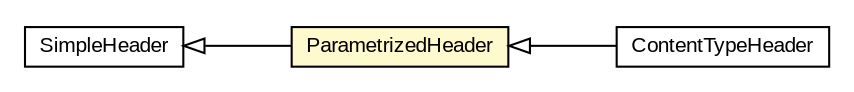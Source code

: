 #!/usr/local/bin/dot
#
# Class diagram 
# Generated by UMLGraph version R5_6-24-gf6e263 (http://www.umlgraph.org/)
#

digraph G {
	edge [fontname="arial",fontsize=10,labelfontname="arial",labelfontsize=10];
	node [fontname="arial",fontsize=10,shape=plaintext];
	nodesep=0.25;
	ranksep=0.5;
	rankdir=LR;
	// io.reinert.requestor.header.SimpleHeader
	c7756 [label=<<table title="io.reinert.requestor.header.SimpleHeader" border="0" cellborder="1" cellspacing="0" cellpadding="2" port="p" href="./SimpleHeader.html">
		<tr><td><table border="0" cellspacing="0" cellpadding="1">
<tr><td align="center" balign="center"> SimpleHeader </td></tr>
		</table></td></tr>
		</table>>, URL="./SimpleHeader.html", fontname="arial", fontcolor="black", fontsize=10.0];
	// io.reinert.requestor.header.ParametrizedHeader
	c7759 [label=<<table title="io.reinert.requestor.header.ParametrizedHeader" border="0" cellborder="1" cellspacing="0" cellpadding="2" port="p" bgcolor="lemonChiffon" href="./ParametrizedHeader.html">
		<tr><td><table border="0" cellspacing="0" cellpadding="1">
<tr><td align="center" balign="center"> ParametrizedHeader </td></tr>
		</table></td></tr>
		</table>>, URL="./ParametrizedHeader.html", fontname="arial", fontcolor="black", fontsize=10.0];
	// io.reinert.requestor.header.ContentTypeHeader
	c7764 [label=<<table title="io.reinert.requestor.header.ContentTypeHeader" border="0" cellborder="1" cellspacing="0" cellpadding="2" port="p" href="./ContentTypeHeader.html">
		<tr><td><table border="0" cellspacing="0" cellpadding="1">
<tr><td align="center" balign="center"> ContentTypeHeader </td></tr>
		</table></td></tr>
		</table>>, URL="./ContentTypeHeader.html", fontname="arial", fontcolor="black", fontsize=10.0];
	//io.reinert.requestor.header.ParametrizedHeader extends io.reinert.requestor.header.SimpleHeader
	c7756:p -> c7759:p [dir=back,arrowtail=empty];
	//io.reinert.requestor.header.ContentTypeHeader extends io.reinert.requestor.header.ParametrizedHeader
	c7759:p -> c7764:p [dir=back,arrowtail=empty];
}

